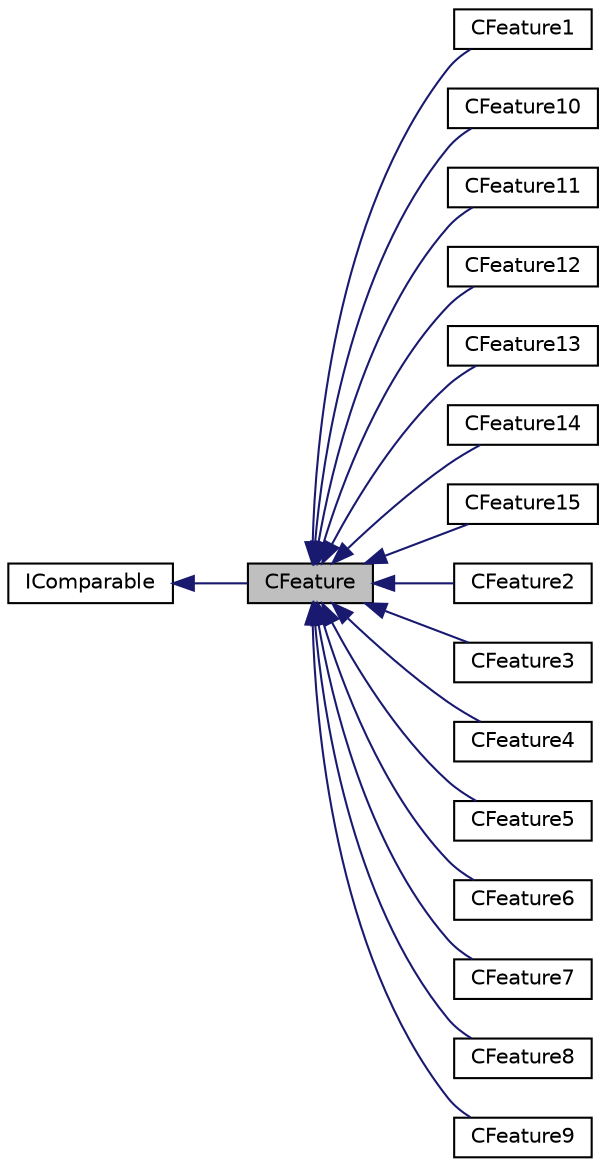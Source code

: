digraph "CFeature"
{
  edge [fontname="Helvetica",fontsize="10",labelfontname="Helvetica",labelfontsize="10"];
  node [fontname="Helvetica",fontsize="10",shape=record];
  rankdir="LR";
  Node1 [label="CFeature",height=0.2,width=0.4,color="black", fillcolor="grey75", style="filled" fontcolor="black"];
  Node2 -> Node1 [dir="back",color="midnightblue",fontsize="10",style="solid",fontname="Helvetica"];
  Node2 [label="IComparable",height=0.2,width=0.4,color="black", fillcolor="white", style="filled",URL="$class_i_comparable.html"];
  Node1 -> Node3 [dir="back",color="midnightblue",fontsize="10",style="solid",fontname="Helvetica"];
  Node3 [label="CFeature1",height=0.2,width=0.4,color="black", fillcolor="white", style="filled",URL="$class_c_feature1.html"];
  Node1 -> Node4 [dir="back",color="midnightblue",fontsize="10",style="solid",fontname="Helvetica"];
  Node4 [label="CFeature10",height=0.2,width=0.4,color="black", fillcolor="white", style="filled",URL="$class_c_feature10.html"];
  Node1 -> Node5 [dir="back",color="midnightblue",fontsize="10",style="solid",fontname="Helvetica"];
  Node5 [label="CFeature11",height=0.2,width=0.4,color="black", fillcolor="white", style="filled",URL="$class_c_feature11.html"];
  Node1 -> Node6 [dir="back",color="midnightblue",fontsize="10",style="solid",fontname="Helvetica"];
  Node6 [label="CFeature12",height=0.2,width=0.4,color="black", fillcolor="white", style="filled",URL="$class_c_feature12.html"];
  Node1 -> Node7 [dir="back",color="midnightblue",fontsize="10",style="solid",fontname="Helvetica"];
  Node7 [label="CFeature13",height=0.2,width=0.4,color="black", fillcolor="white", style="filled",URL="$class_c_feature13.html"];
  Node1 -> Node8 [dir="back",color="midnightblue",fontsize="10",style="solid",fontname="Helvetica"];
  Node8 [label="CFeature14",height=0.2,width=0.4,color="black", fillcolor="white", style="filled",URL="$class_c_feature14.html"];
  Node1 -> Node9 [dir="back",color="midnightblue",fontsize="10",style="solid",fontname="Helvetica"];
  Node9 [label="CFeature15",height=0.2,width=0.4,color="black", fillcolor="white", style="filled",URL="$class_c_feature15.html"];
  Node1 -> Node10 [dir="back",color="midnightblue",fontsize="10",style="solid",fontname="Helvetica"];
  Node10 [label="CFeature2",height=0.2,width=0.4,color="black", fillcolor="white", style="filled",URL="$class_c_feature2.html"];
  Node1 -> Node11 [dir="back",color="midnightblue",fontsize="10",style="solid",fontname="Helvetica"];
  Node11 [label="CFeature3",height=0.2,width=0.4,color="black", fillcolor="white", style="filled",URL="$class_c_feature3.html"];
  Node1 -> Node12 [dir="back",color="midnightblue",fontsize="10",style="solid",fontname="Helvetica"];
  Node12 [label="CFeature4",height=0.2,width=0.4,color="black", fillcolor="white", style="filled",URL="$class_c_feature4.html"];
  Node1 -> Node13 [dir="back",color="midnightblue",fontsize="10",style="solid",fontname="Helvetica"];
  Node13 [label="CFeature5",height=0.2,width=0.4,color="black", fillcolor="white", style="filled",URL="$class_c_feature5.html"];
  Node1 -> Node14 [dir="back",color="midnightblue",fontsize="10",style="solid",fontname="Helvetica"];
  Node14 [label="CFeature6",height=0.2,width=0.4,color="black", fillcolor="white", style="filled",URL="$class_c_feature6.html"];
  Node1 -> Node15 [dir="back",color="midnightblue",fontsize="10",style="solid",fontname="Helvetica"];
  Node15 [label="CFeature7",height=0.2,width=0.4,color="black", fillcolor="white", style="filled",URL="$class_c_feature7.html"];
  Node1 -> Node16 [dir="back",color="midnightblue",fontsize="10",style="solid",fontname="Helvetica"];
  Node16 [label="CFeature8",height=0.2,width=0.4,color="black", fillcolor="white", style="filled",URL="$class_c_feature8.html"];
  Node1 -> Node17 [dir="back",color="midnightblue",fontsize="10",style="solid",fontname="Helvetica"];
  Node17 [label="CFeature9",height=0.2,width=0.4,color="black", fillcolor="white", style="filled",URL="$class_c_feature9.html"];
}
